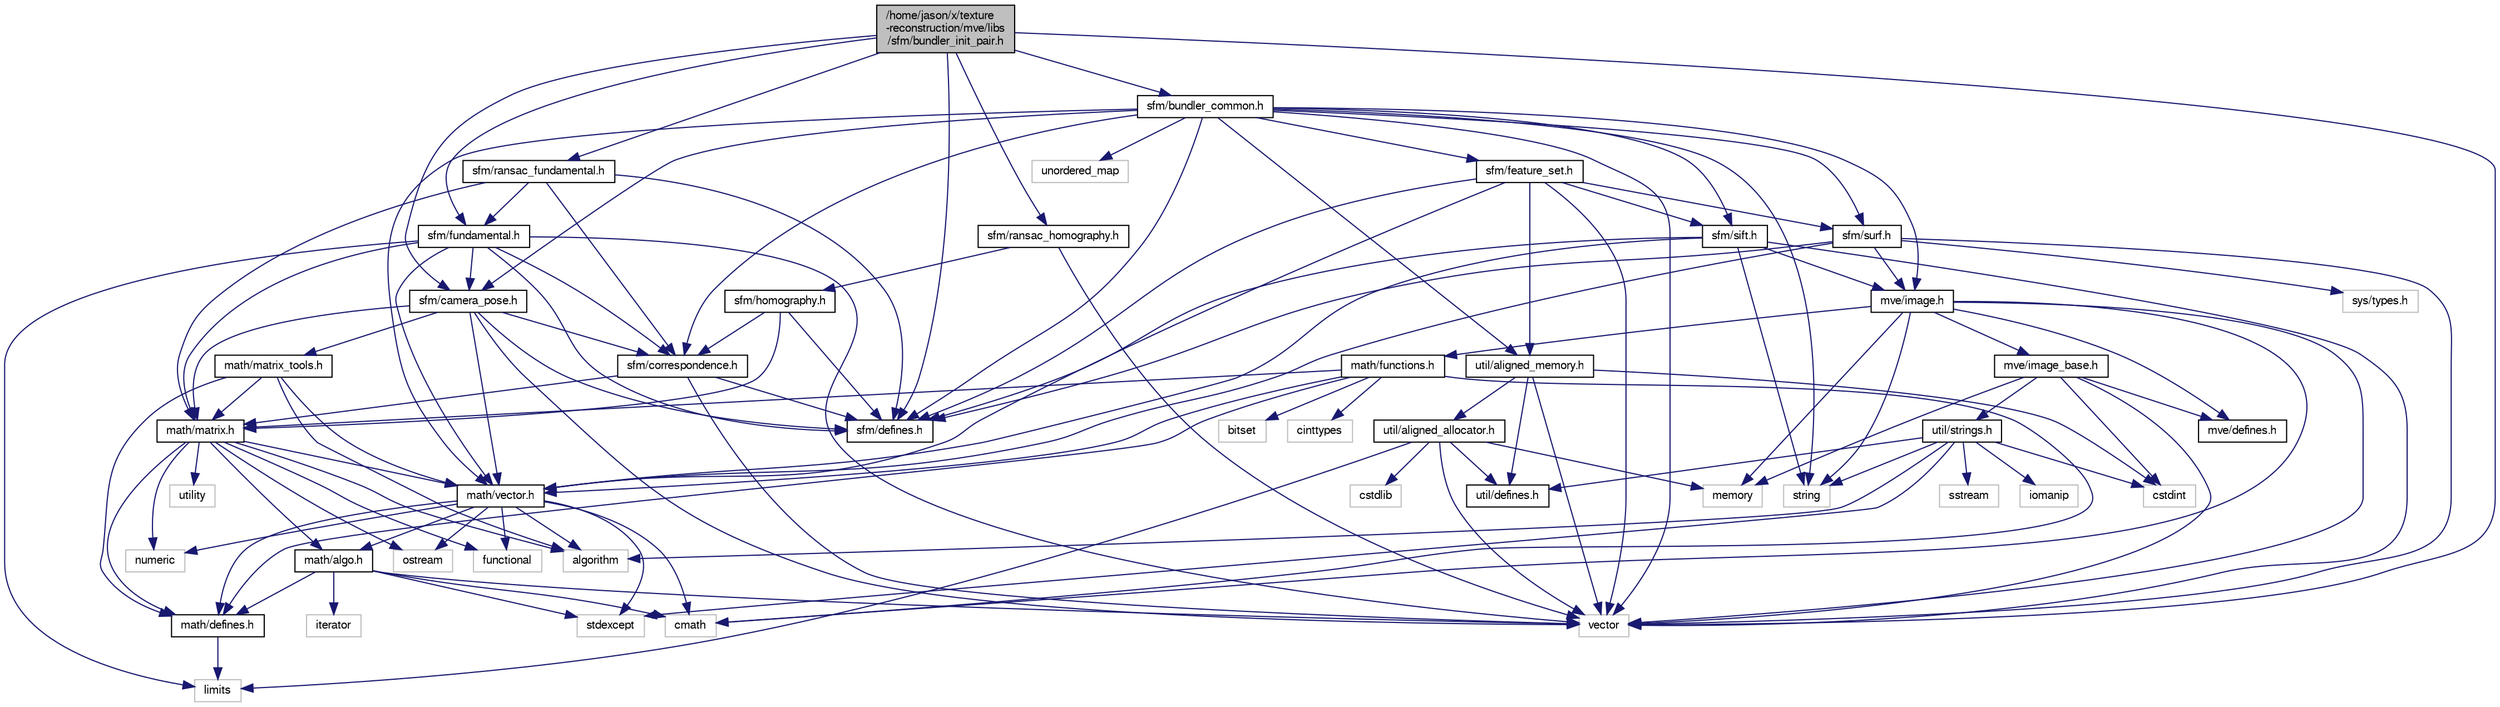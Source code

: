 digraph "/home/jason/x/texture-reconstruction/mve/libs/sfm/bundler_init_pair.h"
{
  edge [fontname="FreeSans",fontsize="10",labelfontname="FreeSans",labelfontsize="10"];
  node [fontname="FreeSans",fontsize="10",shape=record];
  Node0 [label="/home/jason/x/texture\l-reconstruction/mve/libs\l/sfm/bundler_init_pair.h",height=0.2,width=0.4,color="black", fillcolor="grey75", style="filled", fontcolor="black"];
  Node0 -> Node1 [color="midnightblue",fontsize="10",style="solid",fontname="FreeSans"];
  Node1 [label="vector",height=0.2,width=0.4,color="grey75", fillcolor="white", style="filled"];
  Node0 -> Node2 [color="midnightblue",fontsize="10",style="solid",fontname="FreeSans"];
  Node2 [label="sfm/ransac_homography.h",height=0.2,width=0.4,color="black", fillcolor="white", style="filled",URL="$ransac__homography_8h.html"];
  Node2 -> Node1 [color="midnightblue",fontsize="10",style="solid",fontname="FreeSans"];
  Node2 -> Node3 [color="midnightblue",fontsize="10",style="solid",fontname="FreeSans"];
  Node3 [label="sfm/homography.h",height=0.2,width=0.4,color="black", fillcolor="white", style="filled",URL="$homography_8h.html"];
  Node3 -> Node4 [color="midnightblue",fontsize="10",style="solid",fontname="FreeSans"];
  Node4 [label="math/matrix.h",height=0.2,width=0.4,color="black", fillcolor="white", style="filled",URL="$matrix_8h.html"];
  Node4 -> Node5 [color="midnightblue",fontsize="10",style="solid",fontname="FreeSans"];
  Node5 [label="algorithm",height=0.2,width=0.4,color="grey75", fillcolor="white", style="filled"];
  Node4 -> Node6 [color="midnightblue",fontsize="10",style="solid",fontname="FreeSans"];
  Node6 [label="functional",height=0.2,width=0.4,color="grey75", fillcolor="white", style="filled"];
  Node4 -> Node7 [color="midnightblue",fontsize="10",style="solid",fontname="FreeSans"];
  Node7 [label="utility",height=0.2,width=0.4,color="grey75", fillcolor="white", style="filled"];
  Node4 -> Node8 [color="midnightblue",fontsize="10",style="solid",fontname="FreeSans"];
  Node8 [label="numeric",height=0.2,width=0.4,color="grey75", fillcolor="white", style="filled"];
  Node4 -> Node9 [color="midnightblue",fontsize="10",style="solid",fontname="FreeSans"];
  Node9 [label="ostream",height=0.2,width=0.4,color="grey75", fillcolor="white", style="filled"];
  Node4 -> Node10 [color="midnightblue",fontsize="10",style="solid",fontname="FreeSans"];
  Node10 [label="math/defines.h",height=0.2,width=0.4,color="black", fillcolor="white", style="filled",URL="$math_2defines_8h.html"];
  Node10 -> Node11 [color="midnightblue",fontsize="10",style="solid",fontname="FreeSans"];
  Node11 [label="limits",height=0.2,width=0.4,color="grey75", fillcolor="white", style="filled"];
  Node4 -> Node12 [color="midnightblue",fontsize="10",style="solid",fontname="FreeSans"];
  Node12 [label="math/algo.h",height=0.2,width=0.4,color="black", fillcolor="white", style="filled",URL="$algo_8h.html"];
  Node12 -> Node13 [color="midnightblue",fontsize="10",style="solid",fontname="FreeSans"];
  Node13 [label="cmath",height=0.2,width=0.4,color="grey75", fillcolor="white", style="filled"];
  Node12 -> Node1 [color="midnightblue",fontsize="10",style="solid",fontname="FreeSans"];
  Node12 -> Node14 [color="midnightblue",fontsize="10",style="solid",fontname="FreeSans"];
  Node14 [label="iterator",height=0.2,width=0.4,color="grey75", fillcolor="white", style="filled"];
  Node12 -> Node15 [color="midnightblue",fontsize="10",style="solid",fontname="FreeSans"];
  Node15 [label="stdexcept",height=0.2,width=0.4,color="grey75", fillcolor="white", style="filled"];
  Node12 -> Node10 [color="midnightblue",fontsize="10",style="solid",fontname="FreeSans"];
  Node4 -> Node16 [color="midnightblue",fontsize="10",style="solid",fontname="FreeSans"];
  Node16 [label="math/vector.h",height=0.2,width=0.4,color="black", fillcolor="white", style="filled",URL="$vector_8h.html"];
  Node16 -> Node5 [color="midnightblue",fontsize="10",style="solid",fontname="FreeSans"];
  Node16 -> Node6 [color="midnightblue",fontsize="10",style="solid",fontname="FreeSans"];
  Node16 -> Node15 [color="midnightblue",fontsize="10",style="solid",fontname="FreeSans"];
  Node16 -> Node8 [color="midnightblue",fontsize="10",style="solid",fontname="FreeSans"];
  Node16 -> Node13 [color="midnightblue",fontsize="10",style="solid",fontname="FreeSans"];
  Node16 -> Node9 [color="midnightblue",fontsize="10",style="solid",fontname="FreeSans"];
  Node16 -> Node10 [color="midnightblue",fontsize="10",style="solid",fontname="FreeSans"];
  Node16 -> Node12 [color="midnightblue",fontsize="10",style="solid",fontname="FreeSans"];
  Node3 -> Node17 [color="midnightblue",fontsize="10",style="solid",fontname="FreeSans"];
  Node17 [label="sfm/defines.h",height=0.2,width=0.4,color="black", fillcolor="white", style="filled",URL="$sfm_2defines_8h.html"];
  Node3 -> Node18 [color="midnightblue",fontsize="10",style="solid",fontname="FreeSans"];
  Node18 [label="sfm/correspondence.h",height=0.2,width=0.4,color="black", fillcolor="white", style="filled",URL="$correspondence_8h.html"];
  Node18 -> Node1 [color="midnightblue",fontsize="10",style="solid",fontname="FreeSans"];
  Node18 -> Node4 [color="midnightblue",fontsize="10",style="solid",fontname="FreeSans"];
  Node18 -> Node17 [color="midnightblue",fontsize="10",style="solid",fontname="FreeSans"];
  Node0 -> Node19 [color="midnightblue",fontsize="10",style="solid",fontname="FreeSans"];
  Node19 [label="sfm/ransac_fundamental.h",height=0.2,width=0.4,color="black", fillcolor="white", style="filled",URL="$ransac__fundamental_8h.html"];
  Node19 -> Node4 [color="midnightblue",fontsize="10",style="solid",fontname="FreeSans"];
  Node19 -> Node17 [color="midnightblue",fontsize="10",style="solid",fontname="FreeSans"];
  Node19 -> Node18 [color="midnightblue",fontsize="10",style="solid",fontname="FreeSans"];
  Node19 -> Node20 [color="midnightblue",fontsize="10",style="solid",fontname="FreeSans"];
  Node20 [label="sfm/fundamental.h",height=0.2,width=0.4,color="black", fillcolor="white", style="filled",URL="$fundamental_8h.html"];
  Node20 -> Node11 [color="midnightblue",fontsize="10",style="solid",fontname="FreeSans"];
  Node20 -> Node1 [color="midnightblue",fontsize="10",style="solid",fontname="FreeSans"];
  Node20 -> Node16 [color="midnightblue",fontsize="10",style="solid",fontname="FreeSans"];
  Node20 -> Node4 [color="midnightblue",fontsize="10",style="solid",fontname="FreeSans"];
  Node20 -> Node17 [color="midnightblue",fontsize="10",style="solid",fontname="FreeSans"];
  Node20 -> Node21 [color="midnightblue",fontsize="10",style="solid",fontname="FreeSans"];
  Node21 [label="sfm/camera_pose.h",height=0.2,width=0.4,color="black", fillcolor="white", style="filled",URL="$camera__pose_8h.html"];
  Node21 -> Node1 [color="midnightblue",fontsize="10",style="solid",fontname="FreeSans"];
  Node21 -> Node16 [color="midnightblue",fontsize="10",style="solid",fontname="FreeSans"];
  Node21 -> Node4 [color="midnightblue",fontsize="10",style="solid",fontname="FreeSans"];
  Node21 -> Node22 [color="midnightblue",fontsize="10",style="solid",fontname="FreeSans"];
  Node22 [label="math/matrix_tools.h",height=0.2,width=0.4,color="black", fillcolor="white", style="filled",URL="$matrix__tools_8h.html"];
  Node22 -> Node5 [color="midnightblue",fontsize="10",style="solid",fontname="FreeSans"];
  Node22 -> Node10 [color="midnightblue",fontsize="10",style="solid",fontname="FreeSans"];
  Node22 -> Node4 [color="midnightblue",fontsize="10",style="solid",fontname="FreeSans"];
  Node22 -> Node16 [color="midnightblue",fontsize="10",style="solid",fontname="FreeSans"];
  Node21 -> Node17 [color="midnightblue",fontsize="10",style="solid",fontname="FreeSans"];
  Node21 -> Node18 [color="midnightblue",fontsize="10",style="solid",fontname="FreeSans"];
  Node20 -> Node18 [color="midnightblue",fontsize="10",style="solid",fontname="FreeSans"];
  Node0 -> Node20 [color="midnightblue",fontsize="10",style="solid",fontname="FreeSans"];
  Node0 -> Node23 [color="midnightblue",fontsize="10",style="solid",fontname="FreeSans"];
  Node23 [label="sfm/bundler_common.h",height=0.2,width=0.4,color="black", fillcolor="white", style="filled",URL="$bundler__common_8h.html"];
  Node23 -> Node24 [color="midnightblue",fontsize="10",style="solid",fontname="FreeSans"];
  Node24 [label="string",height=0.2,width=0.4,color="grey75", fillcolor="white", style="filled"];
  Node23 -> Node25 [color="midnightblue",fontsize="10",style="solid",fontname="FreeSans"];
  Node25 [label="unordered_map",height=0.2,width=0.4,color="grey75", fillcolor="white", style="filled"];
  Node23 -> Node1 [color="midnightblue",fontsize="10",style="solid",fontname="FreeSans"];
  Node23 -> Node16 [color="midnightblue",fontsize="10",style="solid",fontname="FreeSans"];
  Node23 -> Node26 [color="midnightblue",fontsize="10",style="solid",fontname="FreeSans"];
  Node26 [label="util/aligned_memory.h",height=0.2,width=0.4,color="black", fillcolor="white", style="filled",URL="$aligned__memory_8h.html"];
  Node26 -> Node27 [color="midnightblue",fontsize="10",style="solid",fontname="FreeSans"];
  Node27 [label="cstdint",height=0.2,width=0.4,color="grey75", fillcolor="white", style="filled"];
  Node26 -> Node1 [color="midnightblue",fontsize="10",style="solid",fontname="FreeSans"];
  Node26 -> Node28 [color="midnightblue",fontsize="10",style="solid",fontname="FreeSans"];
  Node28 [label="util/defines.h",height=0.2,width=0.4,color="black", fillcolor="white", style="filled",URL="$util_2defines_8h.html"];
  Node26 -> Node29 [color="midnightblue",fontsize="10",style="solid",fontname="FreeSans"];
  Node29 [label="util/aligned_allocator.h",height=0.2,width=0.4,color="black", fillcolor="white", style="filled",URL="$aligned__allocator_8h.html"];
  Node29 -> Node30 [color="midnightblue",fontsize="10",style="solid",fontname="FreeSans"];
  Node30 [label="memory",height=0.2,width=0.4,color="grey75", fillcolor="white", style="filled"];
  Node29 -> Node1 [color="midnightblue",fontsize="10",style="solid",fontname="FreeSans"];
  Node29 -> Node11 [color="midnightblue",fontsize="10",style="solid",fontname="FreeSans"];
  Node29 -> Node31 [color="midnightblue",fontsize="10",style="solid",fontname="FreeSans"];
  Node31 [label="cstdlib",height=0.2,width=0.4,color="grey75", fillcolor="white", style="filled"];
  Node29 -> Node28 [color="midnightblue",fontsize="10",style="solid",fontname="FreeSans"];
  Node23 -> Node32 [color="midnightblue",fontsize="10",style="solid",fontname="FreeSans"];
  Node32 [label="mve/image.h",height=0.2,width=0.4,color="black", fillcolor="white", style="filled",URL="$image_8h.html"];
  Node32 -> Node24 [color="midnightblue",fontsize="10",style="solid",fontname="FreeSans"];
  Node32 -> Node1 [color="midnightblue",fontsize="10",style="solid",fontname="FreeSans"];
  Node32 -> Node30 [color="midnightblue",fontsize="10",style="solid",fontname="FreeSans"];
  Node32 -> Node33 [color="midnightblue",fontsize="10",style="solid",fontname="FreeSans"];
  Node33 [label="math/functions.h",height=0.2,width=0.4,color="black", fillcolor="white", style="filled",URL="$functions_8h.html"];
  Node33 -> Node34 [color="midnightblue",fontsize="10",style="solid",fontname="FreeSans"];
  Node34 [label="bitset",height=0.2,width=0.4,color="grey75", fillcolor="white", style="filled"];
  Node33 -> Node13 [color="midnightblue",fontsize="10",style="solid",fontname="FreeSans"];
  Node33 -> Node35 [color="midnightblue",fontsize="10",style="solid",fontname="FreeSans"];
  Node35 [label="cinttypes",height=0.2,width=0.4,color="grey75", fillcolor="white", style="filled"];
  Node33 -> Node10 [color="midnightblue",fontsize="10",style="solid",fontname="FreeSans"];
  Node33 -> Node16 [color="midnightblue",fontsize="10",style="solid",fontname="FreeSans"];
  Node33 -> Node4 [color="midnightblue",fontsize="10",style="solid",fontname="FreeSans"];
  Node32 -> Node36 [color="midnightblue",fontsize="10",style="solid",fontname="FreeSans"];
  Node36 [label="mve/defines.h",height=0.2,width=0.4,color="black", fillcolor="white", style="filled",URL="$mve_2defines_8h.html"];
  Node32 -> Node37 [color="midnightblue",fontsize="10",style="solid",fontname="FreeSans"];
  Node37 [label="mve/image_base.h",height=0.2,width=0.4,color="black", fillcolor="white", style="filled",URL="$image__base_8h.html"];
  Node37 -> Node27 [color="midnightblue",fontsize="10",style="solid",fontname="FreeSans"];
  Node37 -> Node30 [color="midnightblue",fontsize="10",style="solid",fontname="FreeSans"];
  Node37 -> Node1 [color="midnightblue",fontsize="10",style="solid",fontname="FreeSans"];
  Node37 -> Node38 [color="midnightblue",fontsize="10",style="solid",fontname="FreeSans"];
  Node38 [label="util/strings.h",height=0.2,width=0.4,color="black", fillcolor="white", style="filled",URL="$strings_8h.html"];
  Node38 -> Node39 [color="midnightblue",fontsize="10",style="solid",fontname="FreeSans"];
  Node39 [label="sstream",height=0.2,width=0.4,color="grey75", fillcolor="white", style="filled"];
  Node38 -> Node24 [color="midnightblue",fontsize="10",style="solid",fontname="FreeSans"];
  Node38 -> Node40 [color="midnightblue",fontsize="10",style="solid",fontname="FreeSans"];
  Node40 [label="iomanip",height=0.2,width=0.4,color="grey75", fillcolor="white", style="filled"];
  Node38 -> Node15 [color="midnightblue",fontsize="10",style="solid",fontname="FreeSans"];
  Node38 -> Node5 [color="midnightblue",fontsize="10",style="solid",fontname="FreeSans"];
  Node38 -> Node27 [color="midnightblue",fontsize="10",style="solid",fontname="FreeSans"];
  Node38 -> Node28 [color="midnightblue",fontsize="10",style="solid",fontname="FreeSans"];
  Node37 -> Node36 [color="midnightblue",fontsize="10",style="solid",fontname="FreeSans"];
  Node32 -> Node13 [color="midnightblue",fontsize="10",style="solid",fontname="FreeSans"];
  Node23 -> Node21 [color="midnightblue",fontsize="10",style="solid",fontname="FreeSans"];
  Node23 -> Node18 [color="midnightblue",fontsize="10",style="solid",fontname="FreeSans"];
  Node23 -> Node41 [color="midnightblue",fontsize="10",style="solid",fontname="FreeSans"];
  Node41 [label="sfm/feature_set.h",height=0.2,width=0.4,color="black", fillcolor="white", style="filled",URL="$feature__set_8h.html"];
  Node41 -> Node1 [color="midnightblue",fontsize="10",style="solid",fontname="FreeSans"];
  Node41 -> Node16 [color="midnightblue",fontsize="10",style="solid",fontname="FreeSans"];
  Node41 -> Node26 [color="midnightblue",fontsize="10",style="solid",fontname="FreeSans"];
  Node41 -> Node42 [color="midnightblue",fontsize="10",style="solid",fontname="FreeSans"];
  Node42 [label="sfm/sift.h",height=0.2,width=0.4,color="black", fillcolor="white", style="filled",URL="$sift_8h.html"];
  Node42 -> Node24 [color="midnightblue",fontsize="10",style="solid",fontname="FreeSans"];
  Node42 -> Node1 [color="midnightblue",fontsize="10",style="solid",fontname="FreeSans"];
  Node42 -> Node16 [color="midnightblue",fontsize="10",style="solid",fontname="FreeSans"];
  Node42 -> Node32 [color="midnightblue",fontsize="10",style="solid",fontname="FreeSans"];
  Node42 -> Node17 [color="midnightblue",fontsize="10",style="solid",fontname="FreeSans"];
  Node41 -> Node43 [color="midnightblue",fontsize="10",style="solid",fontname="FreeSans"];
  Node43 [label="sfm/surf.h",height=0.2,width=0.4,color="black", fillcolor="white", style="filled",URL="$surf_8h.html"];
  Node43 -> Node44 [color="midnightblue",fontsize="10",style="solid",fontname="FreeSans"];
  Node44 [label="sys/types.h",height=0.2,width=0.4,color="grey75", fillcolor="white", style="filled"];
  Node43 -> Node1 [color="midnightblue",fontsize="10",style="solid",fontname="FreeSans"];
  Node43 -> Node16 [color="midnightblue",fontsize="10",style="solid",fontname="FreeSans"];
  Node43 -> Node32 [color="midnightblue",fontsize="10",style="solid",fontname="FreeSans"];
  Node43 -> Node17 [color="midnightblue",fontsize="10",style="solid",fontname="FreeSans"];
  Node41 -> Node17 [color="midnightblue",fontsize="10",style="solid",fontname="FreeSans"];
  Node23 -> Node42 [color="midnightblue",fontsize="10",style="solid",fontname="FreeSans"];
  Node23 -> Node43 [color="midnightblue",fontsize="10",style="solid",fontname="FreeSans"];
  Node23 -> Node17 [color="midnightblue",fontsize="10",style="solid",fontname="FreeSans"];
  Node0 -> Node21 [color="midnightblue",fontsize="10",style="solid",fontname="FreeSans"];
  Node0 -> Node17 [color="midnightblue",fontsize="10",style="solid",fontname="FreeSans"];
}
